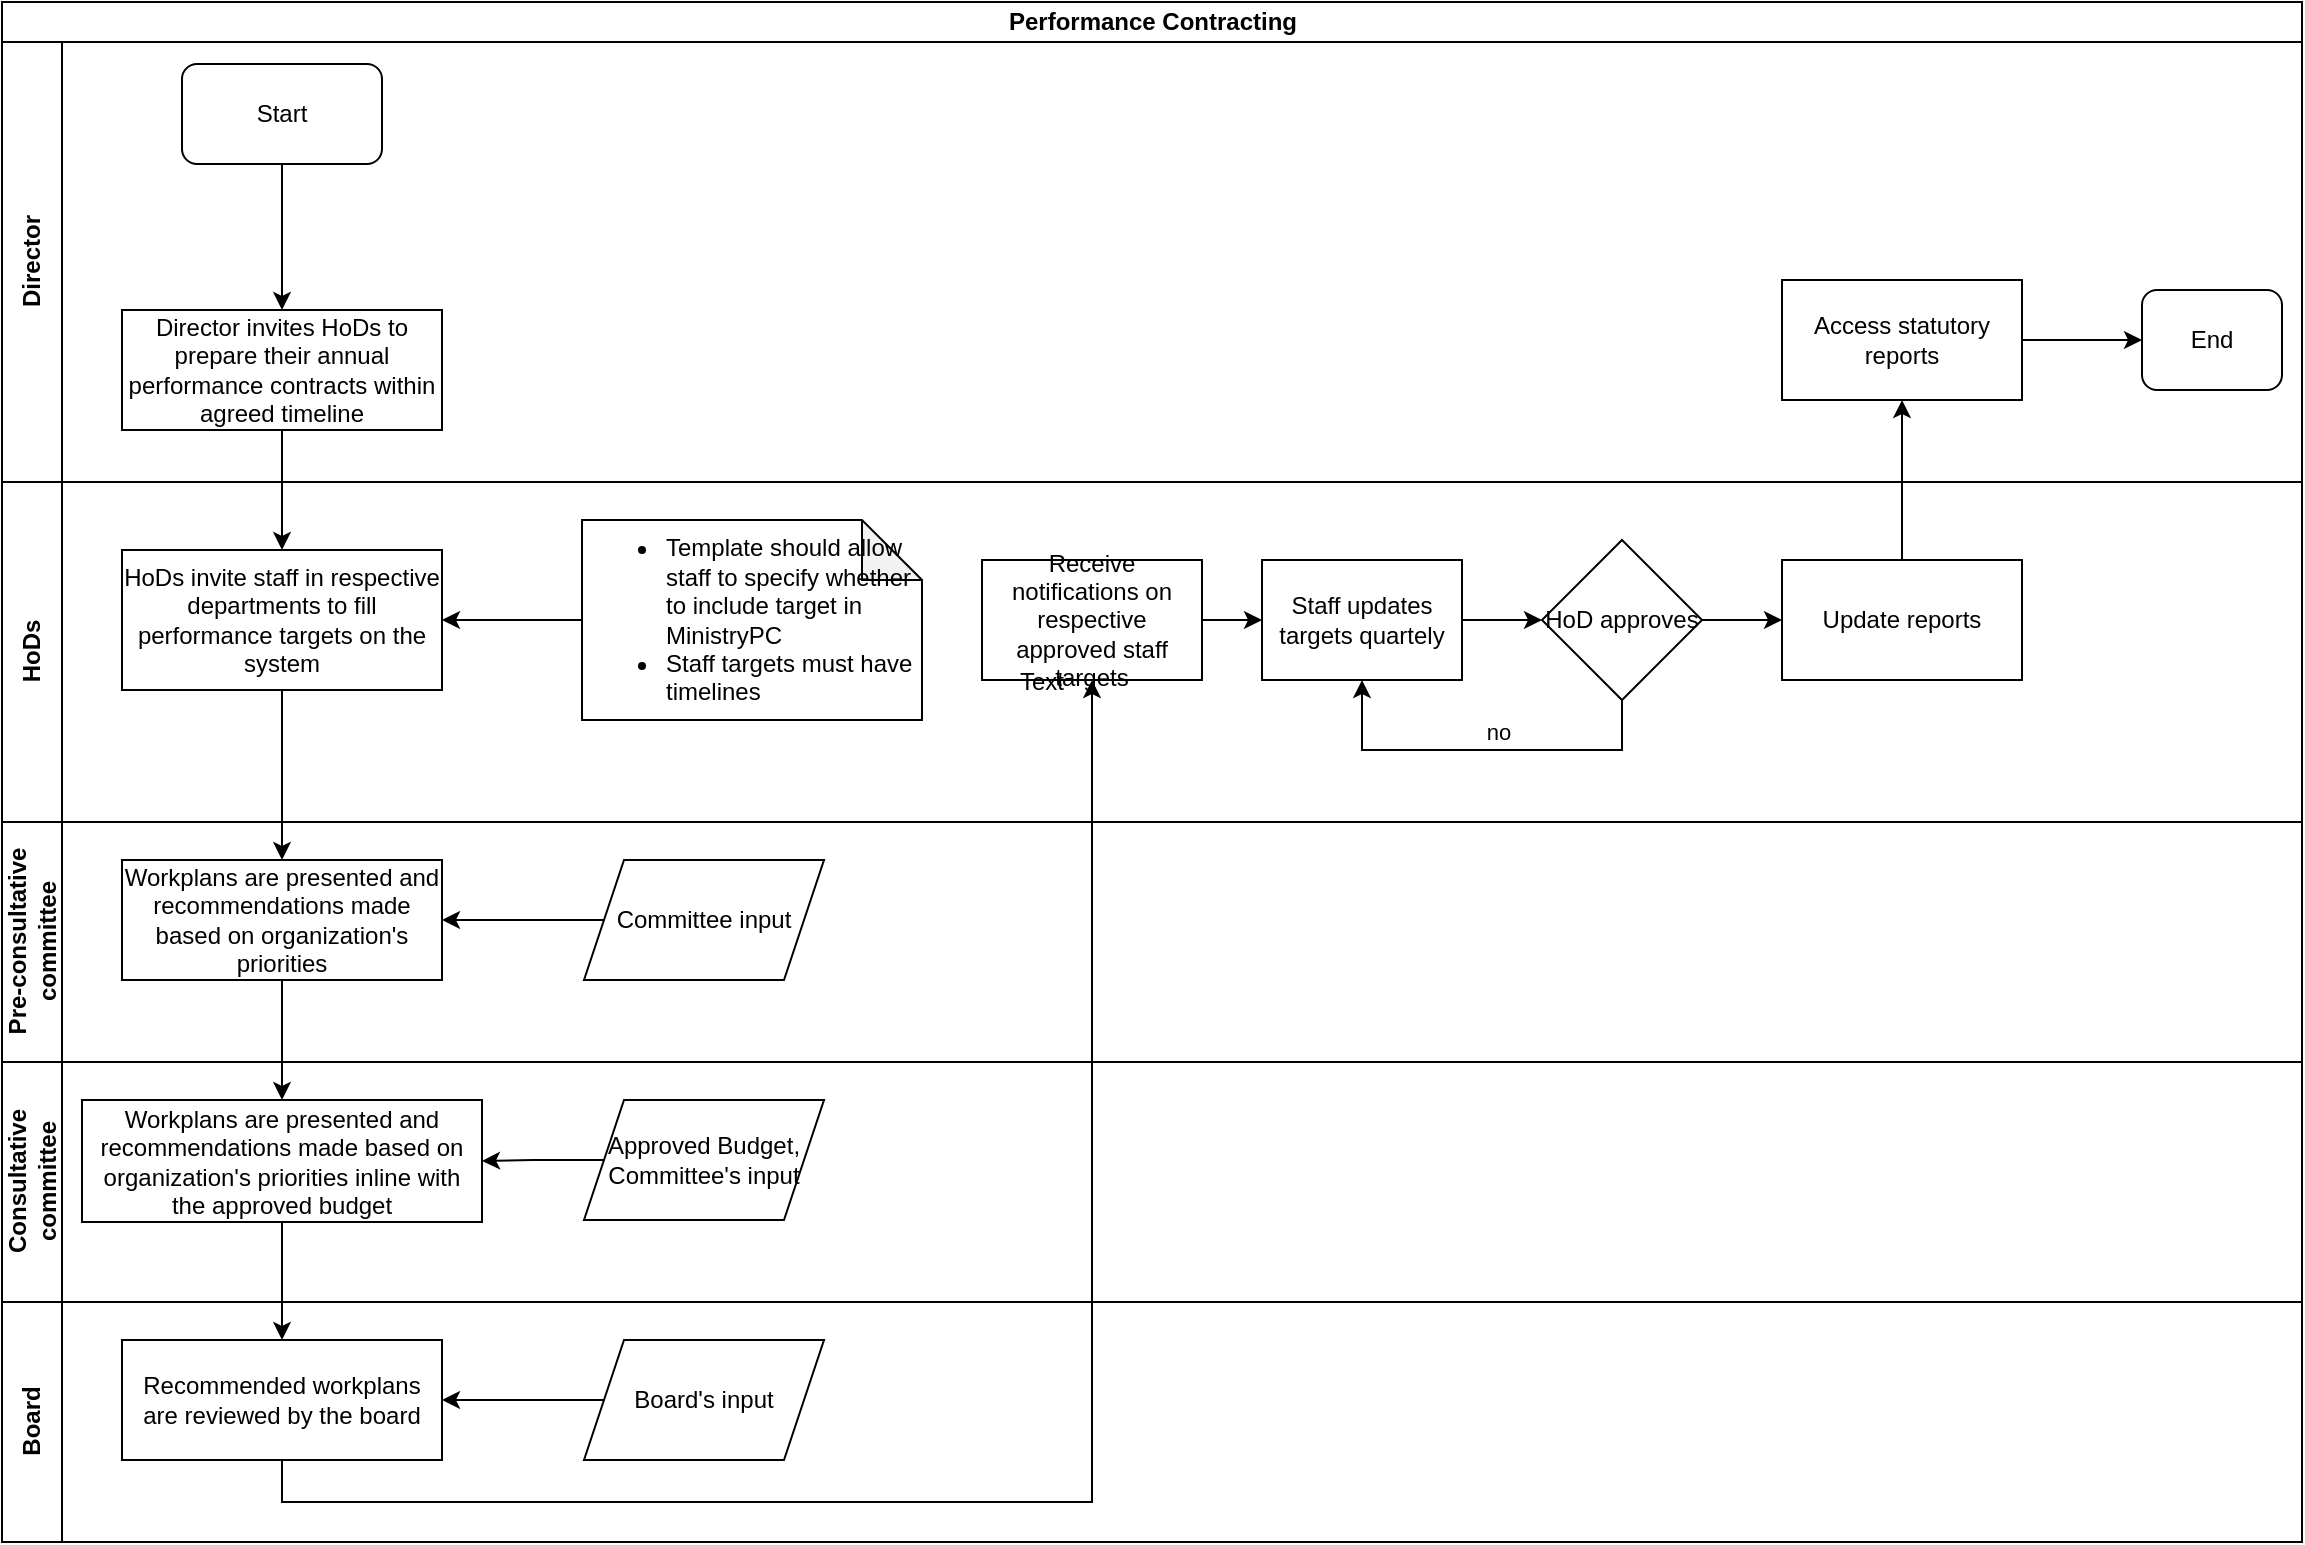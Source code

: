 <mxfile version="13.10.2" type="github">
  <diagram id="BvhlkT9Ul9FyrsT8X-tj" name="Page-1">
    <mxGraphModel dx="1038" dy="547" grid="1" gridSize="10" guides="1" tooltips="1" connect="1" arrows="1" fold="1" page="1" pageScale="1" pageWidth="1169" pageHeight="827" math="0" shadow="0">
      <root>
        <mxCell id="0" />
        <mxCell id="1" parent="0" />
        <mxCell id="p53rdiJHdvj2qYngNVLq-1" value="Performance Contracting" style="swimlane;html=1;childLayout=stackLayout;resizeParent=1;resizeParentMax=0;horizontal=1;startSize=20;horizontalStack=0;" vertex="1" parent="1">
          <mxGeometry x="10" y="10" width="1150" height="770" as="geometry" />
        </mxCell>
        <mxCell id="p53rdiJHdvj2qYngNVLq-10" value="" style="edgeStyle=orthogonalEdgeStyle;rounded=0;orthogonalLoop=1;jettySize=auto;html=1;" edge="1" parent="p53rdiJHdvj2qYngNVLq-1" source="p53rdiJHdvj2qYngNVLq-8" target="p53rdiJHdvj2qYngNVLq-9">
          <mxGeometry relative="1" as="geometry" />
        </mxCell>
        <mxCell id="p53rdiJHdvj2qYngNVLq-15" value="" style="edgeStyle=orthogonalEdgeStyle;rounded=0;orthogonalLoop=1;jettySize=auto;html=1;" edge="1" parent="p53rdiJHdvj2qYngNVLq-1" source="p53rdiJHdvj2qYngNVLq-9" target="p53rdiJHdvj2qYngNVLq-14">
          <mxGeometry relative="1" as="geometry" />
        </mxCell>
        <mxCell id="p53rdiJHdvj2qYngNVLq-19" value="" style="edgeStyle=orthogonalEdgeStyle;rounded=0;orthogonalLoop=1;jettySize=auto;html=1;entryX=0.5;entryY=0;entryDx=0;entryDy=0;" edge="1" parent="p53rdiJHdvj2qYngNVLq-1" source="p53rdiJHdvj2qYngNVLq-14" target="p53rdiJHdvj2qYngNVLq-17">
          <mxGeometry relative="1" as="geometry">
            <mxPoint x="140" y="569" as="targetPoint" />
          </mxGeometry>
        </mxCell>
        <mxCell id="p53rdiJHdvj2qYngNVLq-27" value="" style="edgeStyle=orthogonalEdgeStyle;rounded=0;orthogonalLoop=1;jettySize=auto;html=1;entryX=0.5;entryY=1;entryDx=0;entryDy=0;exitX=0.5;exitY=1;exitDx=0;exitDy=0;" edge="1" parent="p53rdiJHdvj2qYngNVLq-1" source="p53rdiJHdvj2qYngNVLq-38" target="p53rdiJHdvj2qYngNVLq-26">
          <mxGeometry relative="1" as="geometry">
            <Array as="points">
              <mxPoint x="140" y="750" />
              <mxPoint x="545" y="750" />
            </Array>
          </mxGeometry>
        </mxCell>
        <mxCell id="p53rdiJHdvj2qYngNVLq-42" value="" style="edgeStyle=orthogonalEdgeStyle;rounded=0;orthogonalLoop=1;jettySize=auto;html=1;entryX=0.5;entryY=0;entryDx=0;entryDy=0;" edge="1" parent="p53rdiJHdvj2qYngNVLq-1" source="p53rdiJHdvj2qYngNVLq-17" target="p53rdiJHdvj2qYngNVLq-38">
          <mxGeometry relative="1" as="geometry">
            <mxPoint x="140" y="689" as="targetPoint" />
          </mxGeometry>
        </mxCell>
        <mxCell id="p53rdiJHdvj2qYngNVLq-2" value="Director" style="swimlane;html=1;startSize=30;horizontal=0;" vertex="1" parent="p53rdiJHdvj2qYngNVLq-1">
          <mxGeometry y="20" width="1150" height="220" as="geometry" />
        </mxCell>
        <mxCell id="p53rdiJHdvj2qYngNVLq-5" value="Start" style="rounded=1;whiteSpace=wrap;html=1;" vertex="1" parent="p53rdiJHdvj2qYngNVLq-2">
          <mxGeometry x="90" y="11" width="100" height="50" as="geometry" />
        </mxCell>
        <mxCell id="p53rdiJHdvj2qYngNVLq-8" value="Director invites HoDs to prepare their annual performance contracts within agreed timeline" style="rounded=0;whiteSpace=wrap;html=1;" vertex="1" parent="p53rdiJHdvj2qYngNVLq-2">
          <mxGeometry x="60" y="134" width="160" height="60" as="geometry" />
        </mxCell>
        <mxCell id="p53rdiJHdvj2qYngNVLq-7" value="" style="edgeStyle=orthogonalEdgeStyle;rounded=0;orthogonalLoop=1;jettySize=auto;html=1;entryX=0.5;entryY=0;entryDx=0;entryDy=0;" edge="1" parent="p53rdiJHdvj2qYngNVLq-2" source="p53rdiJHdvj2qYngNVLq-5" target="p53rdiJHdvj2qYngNVLq-8">
          <mxGeometry relative="1" as="geometry">
            <mxPoint x="140" y="126" as="targetPoint" />
          </mxGeometry>
        </mxCell>
        <mxCell id="p53rdiJHdvj2qYngNVLq-52" value="Access statutory reports" style="whiteSpace=wrap;html=1;" vertex="1" parent="p53rdiJHdvj2qYngNVLq-2">
          <mxGeometry x="890" y="119" width="120" height="60" as="geometry" />
        </mxCell>
        <mxCell id="p53rdiJHdvj2qYngNVLq-54" value="End" style="rounded=1;whiteSpace=wrap;html=1;" vertex="1" parent="p53rdiJHdvj2qYngNVLq-2">
          <mxGeometry x="1070" y="124" width="70" height="50" as="geometry" />
        </mxCell>
        <mxCell id="p53rdiJHdvj2qYngNVLq-56" value="" style="edgeStyle=orthogonalEdgeStyle;rounded=0;orthogonalLoop=1;jettySize=auto;html=1;entryX=0;entryY=0.5;entryDx=0;entryDy=0;" edge="1" parent="p53rdiJHdvj2qYngNVLq-2" source="p53rdiJHdvj2qYngNVLq-52" target="p53rdiJHdvj2qYngNVLq-54">
          <mxGeometry relative="1" as="geometry">
            <mxPoint x="1090" y="149" as="targetPoint" />
          </mxGeometry>
        </mxCell>
        <mxCell id="p53rdiJHdvj2qYngNVLq-3" value="HoDs" style="swimlane;html=1;startSize=30;horizontal=0;" vertex="1" parent="p53rdiJHdvj2qYngNVLq-1">
          <mxGeometry y="240" width="1150" height="170" as="geometry" />
        </mxCell>
        <mxCell id="p53rdiJHdvj2qYngNVLq-9" value="HoDs invite staff in respective departments to fill performance targets on the system" style="whiteSpace=wrap;html=1;rounded=0;" vertex="1" parent="p53rdiJHdvj2qYngNVLq-3">
          <mxGeometry x="60" y="34" width="160" height="70" as="geometry" />
        </mxCell>
        <mxCell id="p53rdiJHdvj2qYngNVLq-11" value="&lt;div align=&quot;left&quot;&gt;&lt;ul&gt;&lt;li&gt;Template should allow staff to specify whether to include target in MinistryPC&lt;/li&gt;&lt;li&gt;Staff targets must have timelines&lt;/li&gt;&lt;/ul&gt;&lt;/div&gt;" style="shape=note;whiteSpace=wrap;html=1;backgroundOutline=1;darkOpacity=0.05;align=left;" vertex="1" parent="p53rdiJHdvj2qYngNVLq-3">
          <mxGeometry x="290" y="19" width="170" height="100" as="geometry" />
        </mxCell>
        <mxCell id="p53rdiJHdvj2qYngNVLq-13" value="" style="edgeStyle=orthogonalEdgeStyle;rounded=0;orthogonalLoop=1;jettySize=auto;html=1;entryX=1;entryY=0.5;entryDx=0;entryDy=0;" edge="1" parent="p53rdiJHdvj2qYngNVLq-3" source="p53rdiJHdvj2qYngNVLq-11" target="p53rdiJHdvj2qYngNVLq-9">
          <mxGeometry relative="1" as="geometry">
            <mxPoint x="280" y="64" as="targetPoint" />
          </mxGeometry>
        </mxCell>
        <mxCell id="p53rdiJHdvj2qYngNVLq-26" value="Receive notifications on respective approved staff targets" style="whiteSpace=wrap;html=1;rounded=0;" vertex="1" parent="p53rdiJHdvj2qYngNVLq-3">
          <mxGeometry x="490" y="39" width="110" height="60" as="geometry" />
        </mxCell>
        <mxCell id="p53rdiJHdvj2qYngNVLq-28" value="Staff updates targets quartely" style="whiteSpace=wrap;html=1;rounded=0;" vertex="1" parent="p53rdiJHdvj2qYngNVLq-3">
          <mxGeometry x="630" y="39" width="100" height="60" as="geometry" />
        </mxCell>
        <mxCell id="p53rdiJHdvj2qYngNVLq-29" value="" style="edgeStyle=orthogonalEdgeStyle;rounded=0;orthogonalLoop=1;jettySize=auto;html=1;" edge="1" parent="p53rdiJHdvj2qYngNVLq-3" source="p53rdiJHdvj2qYngNVLq-26" target="p53rdiJHdvj2qYngNVLq-28">
          <mxGeometry relative="1" as="geometry" />
        </mxCell>
        <mxCell id="p53rdiJHdvj2qYngNVLq-46" value="Update reports" style="whiteSpace=wrap;html=1;" vertex="1" parent="p53rdiJHdvj2qYngNVLq-3">
          <mxGeometry x="890" y="39" width="120" height="60" as="geometry" />
        </mxCell>
        <mxCell id="p53rdiJHdvj2qYngNVLq-4" value="&lt;div&gt;Pre-consultative &lt;br&gt;&lt;/div&gt;&lt;div&gt;committee&lt;/div&gt;" style="swimlane;html=1;startSize=30;horizontal=0;" vertex="1" parent="p53rdiJHdvj2qYngNVLq-1">
          <mxGeometry y="410" width="1150" height="120" as="geometry" />
        </mxCell>
        <mxCell id="p53rdiJHdvj2qYngNVLq-14" value="Workplans are presented and recommendations made based on organization&#39;s priorities" style="whiteSpace=wrap;html=1;rounded=0;" vertex="1" parent="p53rdiJHdvj2qYngNVLq-4">
          <mxGeometry x="60" y="19" width="160" height="60" as="geometry" />
        </mxCell>
        <mxCell id="p53rdiJHdvj2qYngNVLq-21" value="Committee input" style="shape=parallelogram;perimeter=parallelogramPerimeter;whiteSpace=wrap;html=1;fixedSize=1;" vertex="1" parent="p53rdiJHdvj2qYngNVLq-4">
          <mxGeometry x="291" y="19" width="120" height="60" as="geometry" />
        </mxCell>
        <mxCell id="p53rdiJHdvj2qYngNVLq-23" value="" style="edgeStyle=orthogonalEdgeStyle;rounded=0;orthogonalLoop=1;jettySize=auto;html=1;entryX=1;entryY=0.5;entryDx=0;entryDy=0;" edge="1" parent="p53rdiJHdvj2qYngNVLq-4" source="p53rdiJHdvj2qYngNVLq-21" target="p53rdiJHdvj2qYngNVLq-14">
          <mxGeometry relative="1" as="geometry">
            <mxPoint x="250" y="49" as="targetPoint" />
          </mxGeometry>
        </mxCell>
        <mxCell id="p53rdiJHdvj2qYngNVLq-16" value="Consultative &lt;br&gt;&lt;div&gt;committee&lt;/div&gt;" style="swimlane;html=1;startSize=30;horizontal=0;" vertex="1" parent="p53rdiJHdvj2qYngNVLq-1">
          <mxGeometry y="530" width="1150" height="120" as="geometry" />
        </mxCell>
        <mxCell id="p53rdiJHdvj2qYngNVLq-17" value="Workplans are presented and recommendations made based on organization&#39;s priorities inline with the approved budget" style="whiteSpace=wrap;html=1;rounded=0;" vertex="1" parent="p53rdiJHdvj2qYngNVLq-16">
          <mxGeometry x="40" y="19" width="200" height="61" as="geometry" />
        </mxCell>
        <mxCell id="p53rdiJHdvj2qYngNVLq-20" value="Approved Budget, Committee&#39;s input" style="shape=parallelogram;perimeter=parallelogramPerimeter;whiteSpace=wrap;html=1;fixedSize=1;" vertex="1" parent="p53rdiJHdvj2qYngNVLq-16">
          <mxGeometry x="291" y="19" width="120" height="60" as="geometry" />
        </mxCell>
        <mxCell id="p53rdiJHdvj2qYngNVLq-25" value="" style="edgeStyle=orthogonalEdgeStyle;rounded=0;orthogonalLoop=1;jettySize=auto;html=1;entryX=1;entryY=0.5;entryDx=0;entryDy=0;" edge="1" parent="p53rdiJHdvj2qYngNVLq-16" source="p53rdiJHdvj2qYngNVLq-20" target="p53rdiJHdvj2qYngNVLq-17">
          <mxGeometry relative="1" as="geometry">
            <mxPoint x="230" y="49" as="targetPoint" />
          </mxGeometry>
        </mxCell>
        <mxCell id="p53rdiJHdvj2qYngNVLq-37" value="Board" style="swimlane;html=1;startSize=30;horizontal=0;" vertex="1" parent="p53rdiJHdvj2qYngNVLq-1">
          <mxGeometry y="650" width="1150" height="120" as="geometry" />
        </mxCell>
        <mxCell id="p53rdiJHdvj2qYngNVLq-38" value="Recommended workplans are reviewed by the board" style="whiteSpace=wrap;html=1;rounded=0;" vertex="1" parent="p53rdiJHdvj2qYngNVLq-37">
          <mxGeometry x="60" y="19" width="160" height="60" as="geometry" />
        </mxCell>
        <mxCell id="p53rdiJHdvj2qYngNVLq-39" value="Board&#39;s input" style="shape=parallelogram;perimeter=parallelogramPerimeter;whiteSpace=wrap;html=1;fixedSize=1;" vertex="1" parent="p53rdiJHdvj2qYngNVLq-37">
          <mxGeometry x="291" y="19" width="120" height="60" as="geometry" />
        </mxCell>
        <mxCell id="p53rdiJHdvj2qYngNVLq-40" value="" style="edgeStyle=orthogonalEdgeStyle;rounded=0;orthogonalLoop=1;jettySize=auto;html=1;entryX=1;entryY=0.5;entryDx=0;entryDy=0;" edge="1" parent="p53rdiJHdvj2qYngNVLq-37" source="p53rdiJHdvj2qYngNVLq-39" target="p53rdiJHdvj2qYngNVLq-38">
          <mxGeometry relative="1" as="geometry">
            <mxPoint x="250" y="49" as="targetPoint" />
          </mxGeometry>
        </mxCell>
        <mxCell id="p53rdiJHdvj2qYngNVLq-53" value="" style="edgeStyle=orthogonalEdgeStyle;rounded=0;orthogonalLoop=1;jettySize=auto;html=1;" edge="1" parent="p53rdiJHdvj2qYngNVLq-1" source="p53rdiJHdvj2qYngNVLq-46" target="p53rdiJHdvj2qYngNVLq-52">
          <mxGeometry relative="1" as="geometry" />
        </mxCell>
        <mxCell id="p53rdiJHdvj2qYngNVLq-47" value="" style="edgeStyle=orthogonalEdgeStyle;rounded=0;orthogonalLoop=1;jettySize=auto;html=1;" edge="1" parent="1" source="p53rdiJHdvj2qYngNVLq-32" target="p53rdiJHdvj2qYngNVLq-46">
          <mxGeometry relative="1" as="geometry" />
        </mxCell>
        <mxCell id="p53rdiJHdvj2qYngNVLq-32" value="HoD approves" style="rhombus;whiteSpace=wrap;html=1;" vertex="1" parent="1">
          <mxGeometry x="780" y="279" width="80" height="80" as="geometry" />
        </mxCell>
        <mxCell id="p53rdiJHdvj2qYngNVLq-44" value="" style="edgeStyle=orthogonalEdgeStyle;rounded=0;orthogonalLoop=1;jettySize=auto;html=1;entryX=0.5;entryY=1;entryDx=0;entryDy=0;" edge="1" parent="1" source="p53rdiJHdvj2qYngNVLq-32" target="p53rdiJHdvj2qYngNVLq-28">
          <mxGeometry relative="1" as="geometry">
            <mxPoint x="899" y="454" as="targetPoint" />
            <Array as="points">
              <mxPoint x="820" y="384" />
              <mxPoint x="690" y="384" />
            </Array>
          </mxGeometry>
        </mxCell>
        <mxCell id="p53rdiJHdvj2qYngNVLq-49" value="no" style="edgeLabel;html=1;align=center;verticalAlign=middle;resizable=0;points=[];" vertex="1" connectable="0" parent="p53rdiJHdvj2qYngNVLq-44">
          <mxGeometry x="-0.253" y="-9" relative="1" as="geometry">
            <mxPoint x="-16" as="offset" />
          </mxGeometry>
        </mxCell>
        <mxCell id="p53rdiJHdvj2qYngNVLq-48" value="" style="edgeStyle=orthogonalEdgeStyle;rounded=0;orthogonalLoop=1;jettySize=auto;html=1;" edge="1" parent="1" source="p53rdiJHdvj2qYngNVLq-28" target="p53rdiJHdvj2qYngNVLq-32">
          <mxGeometry relative="1" as="geometry">
            <mxPoint x="740" y="319" as="sourcePoint" />
            <mxPoint x="859" y="324" as="targetPoint" />
          </mxGeometry>
        </mxCell>
        <mxCell id="p53rdiJHdvj2qYngNVLq-57" value="Text" style="text;html=1;strokeColor=none;fillColor=none;align=center;verticalAlign=middle;whiteSpace=wrap;rounded=0;" vertex="1" parent="1">
          <mxGeometry x="510" y="340" width="40" height="20" as="geometry" />
        </mxCell>
      </root>
    </mxGraphModel>
  </diagram>
</mxfile>
